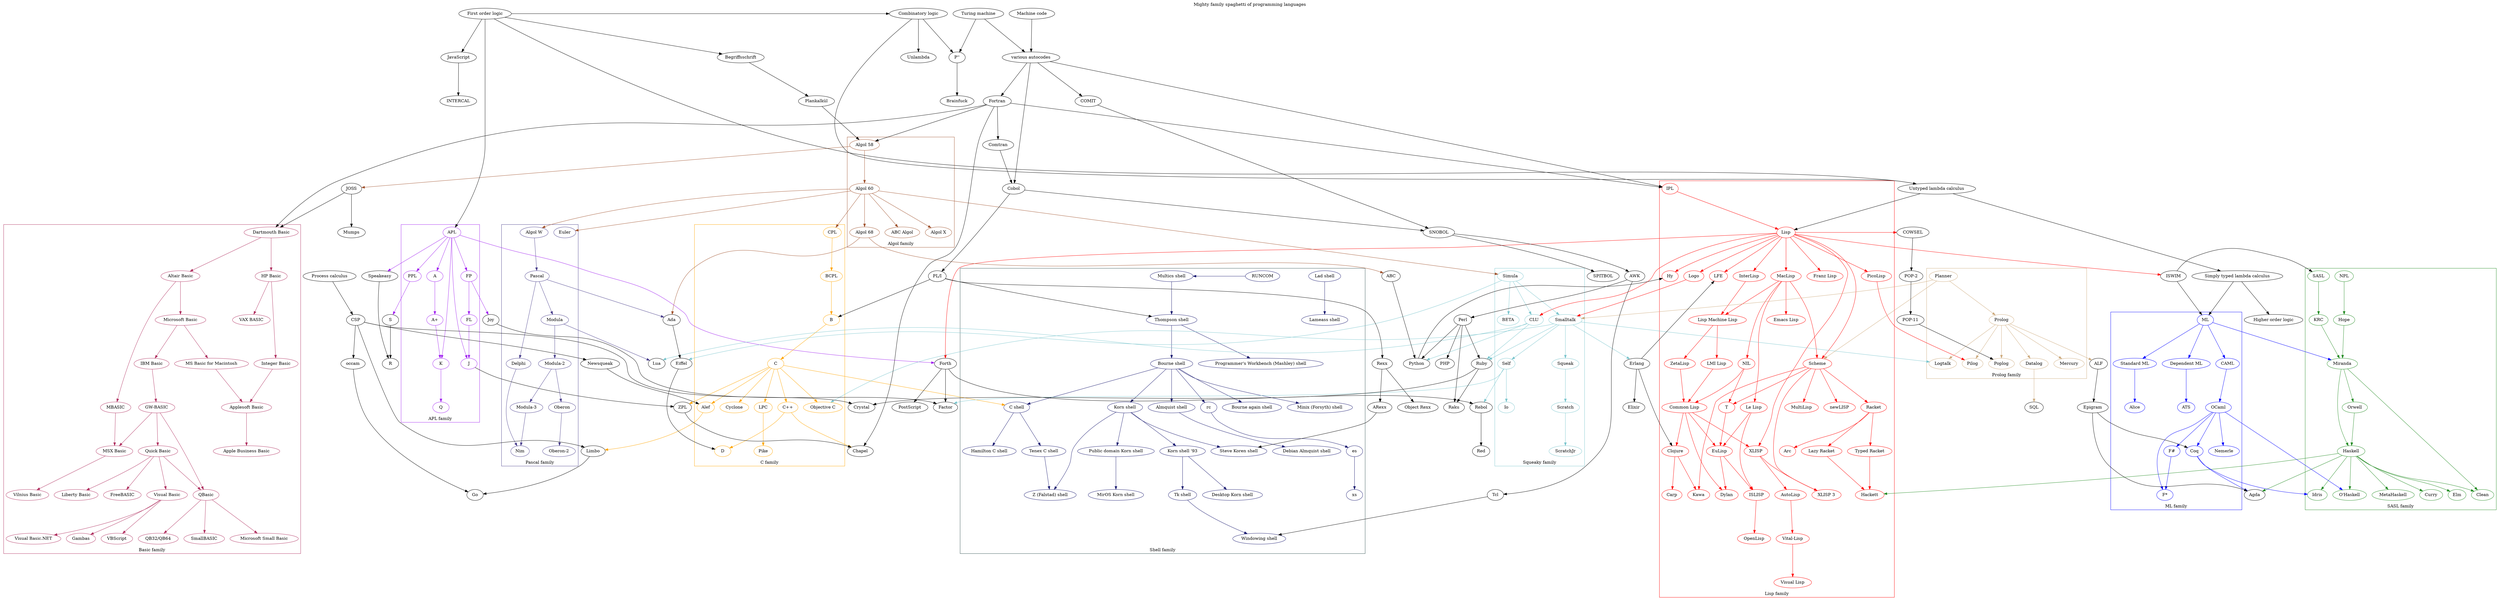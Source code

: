 # -*- graphviz-dot -*-
digraph FP
{
	graph[ranksep=1.5,
	      ratio="expand",
	      concentrate=false,
	      rank=new,
	      constraint=true,
	      label="Mighty family spaghetti of programming languages",
	      labelloc=t,
	      splines=true];

	subgraph cluster_Lisps
	{
		edge[color=red, constraint=true];
		node[color=red];
		graph[pencolor=red,
		      label="Lisp family",
		      labelloc=b];

		"IPL" -> "Lisp";
		"Lisp" -> { "InterLisp", "MacLisp" } ->	"Lisp Machine Lisp" -> { "ZetaLisp", "LMI Lisp" } -> "Common Lisp";
		"MacLisp" -> "Scheme" -> "MultiLisp";
		"Lisp" -> "XLISP" -> "AutoLisp" -> "Vital-Lisp";
		"Vital-Lisp" -> "Visual Lisp";
		"Common Lisp" -> "XLISP" -> "XLISP 3";
		"Scheme" -> "XLISP 3";
		"MacLisp" -> "Emacs Lisp";
		"MacLisp" -> "NIL" -> "Common Lisp" -> "Dylan";
		"NIL" -> "T";
		"Scheme" -> "Kawa";
		"Common Lisp" -> "Clojure" -> "Kawa";
		"Scheme" -> "newLISP";
		"Lisp" -> "Logo";
		"Lisp" -> "Franz Lisp";
		"Lisp" -> "Scheme" -> "T";
		"Lisp" -> "PicoLisp";
		"Lisp" -> "LFE";
		"Lisp" -> "Hy";
		"Scheme" -> "Racket" -> "Arc";
		"Racket" -> "Typed Racket" -> "Hackett";
		"Racket" -> "Lazy Racket" -> "Hackett";
		"Clojure" -> "Carp";
		"MacLisp" -> "Le Lisp" -> "EuLisp";
		"Le Lisp" -> "ISLISP";
		"Common Lisp" -> "EuLisp" -> "Dylan";
		"T" -> "EuLisp" -> "ISLISP" -> "OpenLisp";
	}

	subgraph cluster_SASLs
	{
		edge[color=forestgreen, constraint=true];
		node[color=forestgreen];
		graph[pencolor=forestgreen,
		      label="SASL family",
		      labelloc=b];

		subgraph foo
		{
			graph[rank=same];

			"NPL";
			"SASL";
		}

		"NPL" -> "Hope" -> "Miranda";
		"SASL" -> "KRC";
		"KRC" -> "Miranda" -> "Clean";
		"Miranda" -> "Orwell" -> "Haskell" -> "MetaHaskell";
		"Miranda" -> "Haskell" -> "Clean";
		"Haskell" -> "Curry";
		"Haskell" -> "O'Haskell";
		"Haskell" -> "Idris";
		"Haskell" -> "Elm";
	}

	subgraph cluster_MLs
	{
		edge[color=blue, constraint=true];
		node[color=blue];
		graph[pencolor=blue,
		      label="ML family",
		      labelloc=b];

		"ML" -> "Standard ML" -> "Alice";
		"ML" -> "Dependent ML" -> "ATS";
		"ML" -> "CAML" -> "OCaml" -> "F*";
		"OCaml" -> "F#" -> "F*";
		"OCaml" -> "Nemerle";
		"OCaml" -> "Coq";
	}

	subgraph cluster_APLs
	{
		edge[color=purple, constraint=true];
		node[color=purple];
		graph[pencolor=purple,
		      label="APL family",
		      labelloc=b];

		"APL" -> "PPL";
		"APL" -> "J";
		"APL" -> "K" -> "Q";
		"APL" -> "A" -> "A+" -> "K";
		"APL" -> "FP" -> "FL" -> "J";
	}

	subgraph cluster_ALGOLs
	{
		edge[color=sienna, constraint=true];
		node[color=sienna];
		graph[pencolor=sienna,
		      label="Algol family",
		      labelloc=b];

		"Algol 58" -> "Algol 60";
		"Algol 60" -> "Algol 68";
		"Algol 60" -> "ABC Algol";
		"Algol 60" -> "Algol X";
	}

	subgraph cluster_Cs
	{
		edge[color=orange, constraint=true];
		node[color=orange];
		graph[pencolor=orange,
		      label="C family",
		      labelloc=b];

		"CPL" -> "BCPL" -> "B" -> "C";
		"C" -> "C++" -> "D";
		"C" -> "Cyclone";
		"C" -> "Objective C";
		"C" -> "Alef";
		"C" -> "LPC" -> "Pike";
	}

	subgraph cluster_Pascals
	{
		edge[color=darkslateblue, constraint=true];
		node[color=darkslateblue];
		graph[pencolor=darkslateblue,
		      label="Pascal family",
		      labelloc=b];

		"Euler";
		"Algol W" -> "Pascal";
		"Pascal" -> "Delphi";
		"Pascal" -> "Modula";
		"Delphi" -> "Nim";
		"Modula" -> "Modula-2";
		"Modula-2" -> "Modula-3";
		"Modula-2" -> "Oberon";
		"Modula-3" -> "Nim";
		"Oberon" -> "Oberon-2";
	}

	subgraph cluster_shells
	{
		ranksep="equally";
		edge[color=midnightblue, constraint=true];
		node[color=midnightblue];
		graph[pencolor=darkslategrey,
		      label="Shell family",
		      labelloc=b];

		"RUNCOM" -> "Multics shell"[constraint=false];
		"Multics shell" -> "Thompson shell" -> "Bourne shell"
		"Thompson shell" -> "Programmer's Workbench (Mashley) shell";
		"Bourne shell" -> { "Bourne again shell", "Minix (Forsyth) shell" };
		"Bourne shell" -> "Korn shell" -> "Z (Falstad) shell";
		"Bourne shell" -> "Almquist shell" -> "Debian Almquist shell";
		"Korn shell" -> "Public domain Korn shell" -> "MirOS Korn shell";
		"Korn shell" -> "Korn shell '93" -> { "Desktop Korn shell", "Tk shell" };
		"Korn shell" -> "Steve Koren shell";
		"Tk shell" -> "Windowing shell";
		"Bourne shell" -> "rc" -> "es" -> "xs";
		"Bourne shell" -> "C shell" -> "Hamilton C shell";
		"C shell" -> "Tenex C shell" -> "Z (Falstad) shell";
		"Lad shell" -> "Lameass shell";
	}

	subgraph cluster_Squeakies
	{
		edge[color=cadetblue3, constraint=true];
		node[color=cadetblue3];
		graph[pencolor=cadetblue3,
		      label="Squeaky family",
		      labelloc=b];

		"Simula" -> "BETA";
		"Simula" -> "Smalltalk";
		"Smalltalk" -> "Self" -> "Io";
		"Smalltalk" -> "Squeak" -> "Scratch" -> "ScratchJr";
		"Simula" -> "CLU";
	}

	subgraph cluster_Prolog
	{
		edge[color=burlywood3, constraint=true];
		node[color=burlywood3];
		graph[pencolor=burlywood3,
		      label="Prolog family",
		      clusterrank=local,
		      labelloc=b];

		"Planner" -> "Prolog" -> "Mercury";
		"Prolog" -> "Datalog";
		"Prolog" -> "Logtalk";
		"Prolog" -> "Pilog";
		"Prolog" -> "Poplog";
	}

	subgraph cluster_Basic
	{
		edge[color=maroon, constraint=true];
		node[color=maroon];
		graph[pencolor=maroon,
		      label="Basic family",
		      clusterrank=local,
		      labelloc=b];

		"Dartmouth Basic" -> "HP Basic" -> "Integer Basic" -> "Applesoft Basic";
		"HP Basic" -> "VAX BASIC";
		"Dartmouth Basic" -> "Altair Basic" -> "Microsoft Basic" -> "IBM Basic" -> "GW-BASIC";
		"Microsoft Basic" -> "MS Basic for Macintosh" -> "Applesoft Basic" -> "Apple Business Basic";
		"Altair Basic" -> "MBASIC" -> "MSX Basic";
		"GW-BASIC" -> "MSX Basic" -> "Vilnius Basic";
		"GW-BASIC" -> "Quick Basic" -> "Visual Basic" -> "Visual Basic.NET";
		"Visual Basic" -> "Gambas";
		"Visual Basic" -> "VBScript";
		"Quick Basic" -> "QBasic" -> "QB32/QB64";
		"QBasic" -> "SmallBASIC";
		"Quick Basic" -> "Liberty Basic";
		"Quick Basic" -> "FreeBASIC";
		"GW-BASIC" -> "QBasic" -> "Microsoft Small Basic";
	}

	"COWSEL" -> "POP-2" -> "POP-11" -> "Poplog";
	"Datalog" -> "SQL"[color=burlywood3];
	"Planner" -> "Scheme"[color=burlywood3];
	"Planner" -> "Smalltalk"[color=burlywood3];

	"ISWIM" -> "ML";
	"ISWIM" -> "SASL";
	"Lisp" -> "CLU"[color=red]; 
	"Lisp" -> "ISWIM"[color=red];
	"Lisp" -> "COWSEL"[color=red];
	"Lisp" -> "Forth"[color=red];
	"Logo" -> "Smalltalk"[color=red];
	// "Scheme" -> "Pico"[color=red];

	"ABC" -> "Python";

	"Smalltalk" -> "Logtalk"[color=cadetblue3];
	"Smalltalk" -> "Erlang"[color=cadetblue3];
	"Smalltalk" -> "Objective C"[color=cadetblue3];
	"Smalltalk" -> "Ruby"[color=cadetblue3];
	"CLU" -> "Lua"[color=cadetblue3];
	"CLU" -> "Python"[color=cadetblue3];
	"CLU" -> "Ruby"[color=cadetblue3];
	"Simula" -> "Eiffel"[color=cadetblue3];
	"Self" -> "Rebol"[color=cadetblue3];
	"Self" -> "Factor"[color=cadetblue3];

	"PicoLisp" -> "Pilog"[color=red];

	"Algol 68" -> "ABC"[color=sienna];
	"Algol 58" -> "JOSS"[color=sienna];
	"Algol 60" -> "Algol W"[color=sienna];
	"Algol 60" -> "Euler"[color=sienna];
	"Algol 60" -> "CPL"[color=sienna];
	"Algol 60" -> "Simula"[color=sienna];
	"Algol 68" -> "Ada"[color=sienna];

	"Ada" -> "Eiffel" -> "D";

	"JOSS" -> "Dartmouth Basic";
	"JOSS" -> "Mumps";
	"Fortran" -> "IPL";
	"Fortran" -> "Dartmouth Basic";
	"Fortran" -> "Chapel";
	"Fortran" -> "Comtran" -> "Cobol" -> "PL/I" -> "Rexx";
	"Rexx" -> { "Object Rexx", "ARexx" };	
	"ARexx" -> "Steve Koren shell";

	"PL/I" -> "B";
	"PL/I" -> "Thompson shell";

	"C++" -> "Chapel"[color=orange];
	"C" -> "C shell"[color=orange];
	"C" -> "ZPL"[color=orange];

	"CSP" -> "Newsqueak" -> "Alef";
	"Alef" -> "Limbo"[color=orange];
	"CSP" -> "Limbo" -> "Go";
	"CSP" -> "occam" -> "Go";

	"Prolog" -> "ALF"[color=burlywood3];
	"ALF" -> "Epigram" -> "Coq";
	"Epigram" -> "Agda";
	// "Erlang" -> "Oz" -> "Alice";
	"Erlang" -> "Elixir";
	"Erlang" -> "LFE";
	"Erlang" -> "Clojure";

	"Forth" -> "Rebol" -> "Red";
	"Forth" -> "Factor";
	"Forth" -> "PostScript";

	"Coq" -> "Agda"[color=blue];
	"Coq" -> "Idris"[color=blue];
	"Haskell" -> "Agda"[color=forestgreen];
	"Haskell" -> "Hackett"[color=forestgreen];

	"Modula" -> "Lua"[color=darkslateblue];
	"Pascal" -> "Ada"[color=darkslateblue];

	"OCaml" -> "O'Haskell"[color=blue];
	"ML" -> "Miranda"[color=blue];

	"Cobol" -> "SNOBOL" -> "AWK" -> "Tcl" -> "Windowing shell";
	"AWK" -> "Perl" -> "PHP";
	// "AWK" -> "Bourne shell";
	"Perl" -> "Raku";
	"Perl" -> "Python" -> "Hy";
	"Perl" -> "Ruby" -> "Crystal";
	"Ruby" -> "Raku";
	// "Bourne shell" -> "Perl"[color=darkslategrey];

	"APL" -> "Speakeasy"[color=purple];
	"APL" -> "Forth"[color=purple];
	"J" -> "ZPL" -> "Chapel";
	"FP" -> "Joy"[color=purple];
	"Joy" -> "Factor";
	{ "Speakeasy", "S" } -> "R";
	"PPL" -> "S"[color=purple];

	"First order logic" -> "Begriffsschrift" -> "Plankalkül";
	"First order logic" -> "Untyped lambda calculus"[constraint=false];
	"First order logic" -> "Combinatory logic" -> "Untyped lambda calculus"[constraint=false];
	"Untyped lambda calculus" -> "Simply typed lambda calculus" -> "Higher order logic";
	"Turing machine" -> "P''";
	"Process calculus" -> "CSP" -> "Crystal";
	"Simply typed lambda calculus" -> "ML";
	"First order logic" -> "JavaScript" -> "INTERCAL";
	"Combinatory logic" -> "P''" -> "Brainfuck";
	"Combinatory logic" -> "Unlambda";
	{ "Turing machine", "Machine code" } -> "various autocodes" -> { "IPL", "Cobol" };
	"various autocodes" -> "Fortran" -> "Algol 58";
	"various autocodes" -> "COMIT" -> "SNOBOL" -> "SPITBOL";
	"First order logic" -> "APL";
	"Untyped lambda calculus" -> "Lisp";
	"Plankalkül" -> "Algol 58";

	// edge[style=dashed, constraint=false];
	// concentrate=false;

	// "Ada" -> "C++";
	// "Ada" -> "Ruby";
	// "Agda" -> "Idris";
	// "Algol 60" -> "Dartmouth Basic"[color=sienna];
	// "Algol 60" -> "PL/I"[color=sienna];
	// "Algol 60" -> "POP-2"[color=sienna];
	// "C" -> "Perl"[color=orange];
	// "C" -> "FreeBASIC"[color=orange];
	// "Elm" -> "Grain"[color=forestgreen];
	// "Erlang" -> "F#"
	// "Forth" -> "Joy";
	// "Fortran" -> "VAX BASIC";
	// "FP" -> "Haskell"[color=purple];
	// "Haskell" -> "Mercury"[color=forestgreen];
	// "Hope" -> "Mercury"[color=forestgreen];
	// "Hope" -> "Standard ML"[color=forestgreen];
	// "InterLisp" -> "MultiLisp"[color=red];
	// "MetaHaskell" -> "Nemerle"[color=forestgreen];
	// "Modula" -> "Go"[color=darkslateblue];
	// "Prolog" -> "Curry"[color=burlywood3];
	// "Prolog" -> "Erlang"[color=burlywood3];
	// "Prolog" -> "Oz"[color=burlywood3];
	// "Rexx" -> "Perl";
	// "Scheme" -> "Dylan"[color=red];
	// "Scheme" -> "Lua"[color=red];
	// "Scheme" -> "R"[color=red];
	// "Simula" -> "C++"[color=cadetblue3];
	// "Smalltalk" -> "Dylan"[color=cadetblue3];
}
